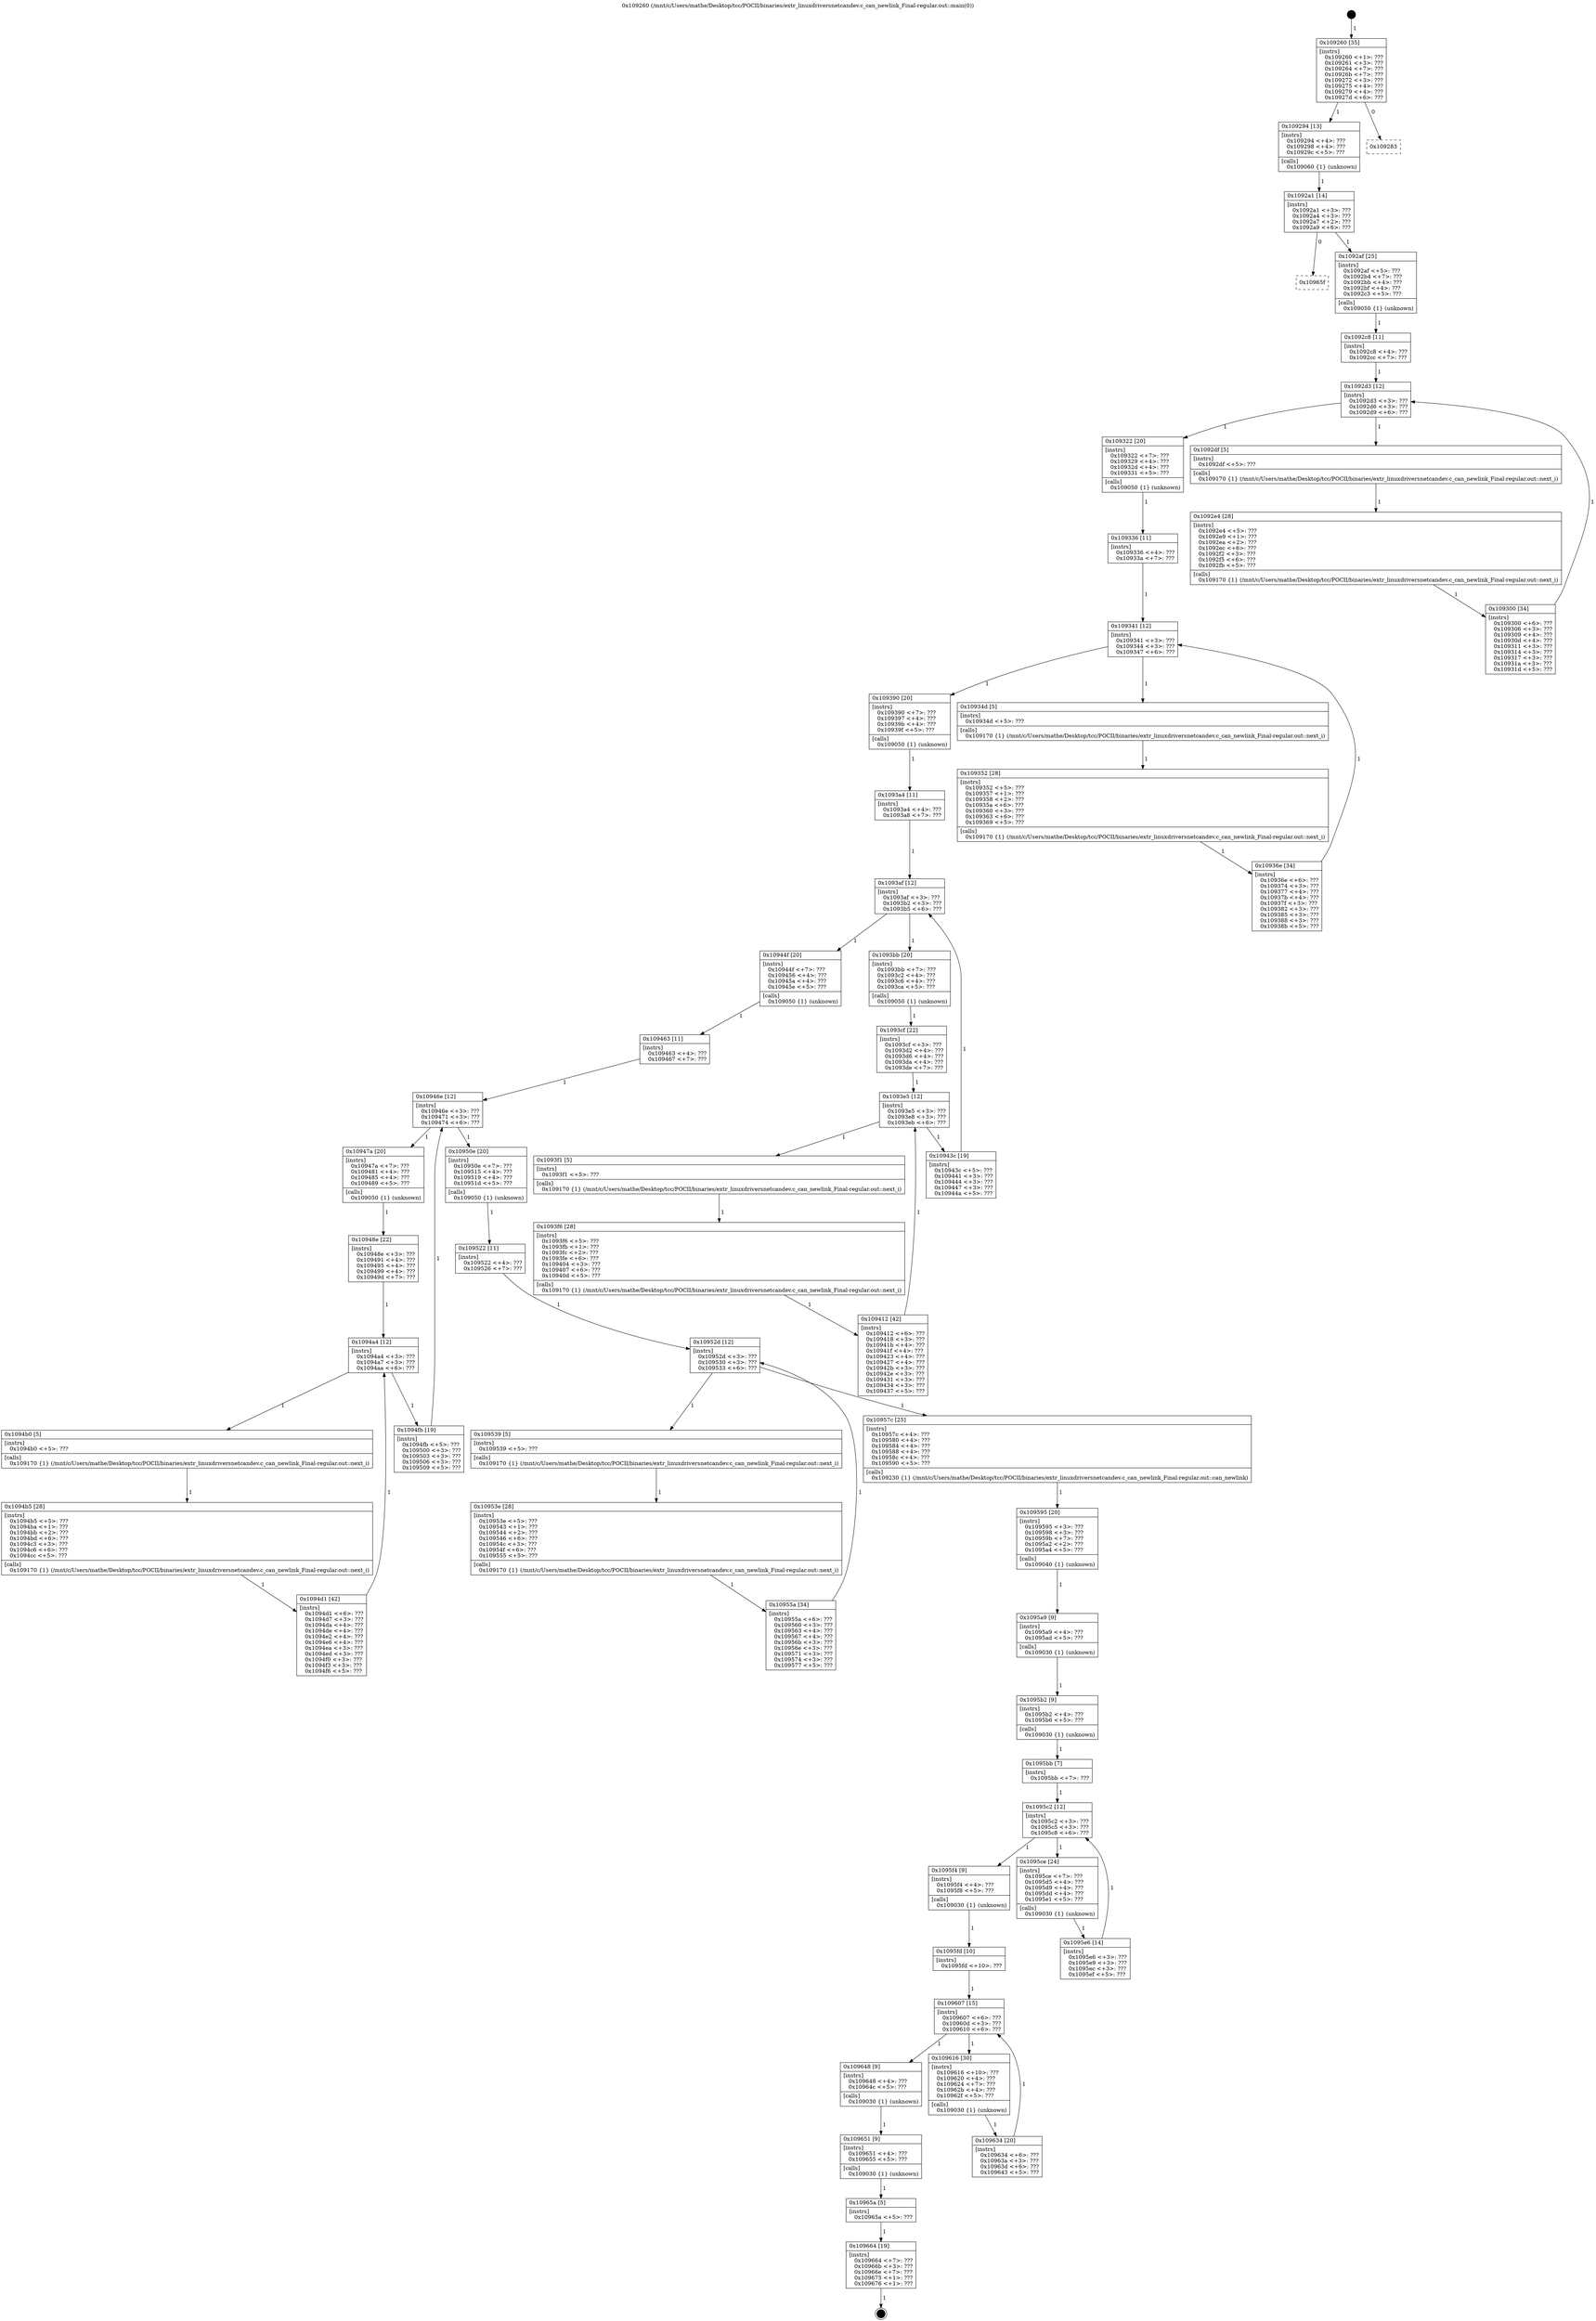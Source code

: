 digraph "0x109260" {
  label = "0x109260 (/mnt/c/Users/mathe/Desktop/tcc/POCII/binaries/extr_linuxdriversnetcandev.c_can_newlink_Final-regular.out::main(0))"
  labelloc = "t"
  node[shape=record]

  Entry [label="",width=0.3,height=0.3,shape=circle,fillcolor=black,style=filled]
  "0x109260" [label="{
     0x109260 [35]\l
     | [instrs]\l
     &nbsp;&nbsp;0x109260 \<+1\>: ???\l
     &nbsp;&nbsp;0x109261 \<+3\>: ???\l
     &nbsp;&nbsp;0x109264 \<+7\>: ???\l
     &nbsp;&nbsp;0x10926b \<+7\>: ???\l
     &nbsp;&nbsp;0x109272 \<+3\>: ???\l
     &nbsp;&nbsp;0x109275 \<+4\>: ???\l
     &nbsp;&nbsp;0x109279 \<+4\>: ???\l
     &nbsp;&nbsp;0x10927d \<+6\>: ???\l
  }"]
  "0x109294" [label="{
     0x109294 [13]\l
     | [instrs]\l
     &nbsp;&nbsp;0x109294 \<+4\>: ???\l
     &nbsp;&nbsp;0x109298 \<+4\>: ???\l
     &nbsp;&nbsp;0x10929c \<+5\>: ???\l
     | [calls]\l
     &nbsp;&nbsp;0x109060 \{1\} (unknown)\l
  }"]
  "0x109283" [label="{
     0x109283\l
  }", style=dashed]
  "0x1092a1" [label="{
     0x1092a1 [14]\l
     | [instrs]\l
     &nbsp;&nbsp;0x1092a1 \<+3\>: ???\l
     &nbsp;&nbsp;0x1092a4 \<+3\>: ???\l
     &nbsp;&nbsp;0x1092a7 \<+2\>: ???\l
     &nbsp;&nbsp;0x1092a9 \<+6\>: ???\l
  }"]
  "0x10965f" [label="{
     0x10965f\l
  }", style=dashed]
  "0x1092af" [label="{
     0x1092af [25]\l
     | [instrs]\l
     &nbsp;&nbsp;0x1092af \<+5\>: ???\l
     &nbsp;&nbsp;0x1092b4 \<+7\>: ???\l
     &nbsp;&nbsp;0x1092bb \<+4\>: ???\l
     &nbsp;&nbsp;0x1092bf \<+4\>: ???\l
     &nbsp;&nbsp;0x1092c3 \<+5\>: ???\l
     | [calls]\l
     &nbsp;&nbsp;0x109050 \{1\} (unknown)\l
  }"]
  Exit [label="",width=0.3,height=0.3,shape=circle,fillcolor=black,style=filled,peripheries=2]
  "0x1092d3" [label="{
     0x1092d3 [12]\l
     | [instrs]\l
     &nbsp;&nbsp;0x1092d3 \<+3\>: ???\l
     &nbsp;&nbsp;0x1092d6 \<+3\>: ???\l
     &nbsp;&nbsp;0x1092d9 \<+6\>: ???\l
  }"]
  "0x109322" [label="{
     0x109322 [20]\l
     | [instrs]\l
     &nbsp;&nbsp;0x109322 \<+7\>: ???\l
     &nbsp;&nbsp;0x109329 \<+4\>: ???\l
     &nbsp;&nbsp;0x10932d \<+4\>: ???\l
     &nbsp;&nbsp;0x109331 \<+5\>: ???\l
     | [calls]\l
     &nbsp;&nbsp;0x109050 \{1\} (unknown)\l
  }"]
  "0x1092df" [label="{
     0x1092df [5]\l
     | [instrs]\l
     &nbsp;&nbsp;0x1092df \<+5\>: ???\l
     | [calls]\l
     &nbsp;&nbsp;0x109170 \{1\} (/mnt/c/Users/mathe/Desktop/tcc/POCII/binaries/extr_linuxdriversnetcandev.c_can_newlink_Final-regular.out::next_i)\l
  }"]
  "0x1092e4" [label="{
     0x1092e4 [28]\l
     | [instrs]\l
     &nbsp;&nbsp;0x1092e4 \<+5\>: ???\l
     &nbsp;&nbsp;0x1092e9 \<+1\>: ???\l
     &nbsp;&nbsp;0x1092ea \<+2\>: ???\l
     &nbsp;&nbsp;0x1092ec \<+6\>: ???\l
     &nbsp;&nbsp;0x1092f2 \<+3\>: ???\l
     &nbsp;&nbsp;0x1092f5 \<+6\>: ???\l
     &nbsp;&nbsp;0x1092fb \<+5\>: ???\l
     | [calls]\l
     &nbsp;&nbsp;0x109170 \{1\} (/mnt/c/Users/mathe/Desktop/tcc/POCII/binaries/extr_linuxdriversnetcandev.c_can_newlink_Final-regular.out::next_i)\l
  }"]
  "0x109300" [label="{
     0x109300 [34]\l
     | [instrs]\l
     &nbsp;&nbsp;0x109300 \<+6\>: ???\l
     &nbsp;&nbsp;0x109306 \<+3\>: ???\l
     &nbsp;&nbsp;0x109309 \<+4\>: ???\l
     &nbsp;&nbsp;0x10930d \<+4\>: ???\l
     &nbsp;&nbsp;0x109311 \<+3\>: ???\l
     &nbsp;&nbsp;0x109314 \<+3\>: ???\l
     &nbsp;&nbsp;0x109317 \<+3\>: ???\l
     &nbsp;&nbsp;0x10931a \<+3\>: ???\l
     &nbsp;&nbsp;0x10931d \<+5\>: ???\l
  }"]
  "0x1092c8" [label="{
     0x1092c8 [11]\l
     | [instrs]\l
     &nbsp;&nbsp;0x1092c8 \<+4\>: ???\l
     &nbsp;&nbsp;0x1092cc \<+7\>: ???\l
  }"]
  "0x109341" [label="{
     0x109341 [12]\l
     | [instrs]\l
     &nbsp;&nbsp;0x109341 \<+3\>: ???\l
     &nbsp;&nbsp;0x109344 \<+3\>: ???\l
     &nbsp;&nbsp;0x109347 \<+6\>: ???\l
  }"]
  "0x109390" [label="{
     0x109390 [20]\l
     | [instrs]\l
     &nbsp;&nbsp;0x109390 \<+7\>: ???\l
     &nbsp;&nbsp;0x109397 \<+4\>: ???\l
     &nbsp;&nbsp;0x10939b \<+4\>: ???\l
     &nbsp;&nbsp;0x10939f \<+5\>: ???\l
     | [calls]\l
     &nbsp;&nbsp;0x109050 \{1\} (unknown)\l
  }"]
  "0x10934d" [label="{
     0x10934d [5]\l
     | [instrs]\l
     &nbsp;&nbsp;0x10934d \<+5\>: ???\l
     | [calls]\l
     &nbsp;&nbsp;0x109170 \{1\} (/mnt/c/Users/mathe/Desktop/tcc/POCII/binaries/extr_linuxdriversnetcandev.c_can_newlink_Final-regular.out::next_i)\l
  }"]
  "0x109352" [label="{
     0x109352 [28]\l
     | [instrs]\l
     &nbsp;&nbsp;0x109352 \<+5\>: ???\l
     &nbsp;&nbsp;0x109357 \<+1\>: ???\l
     &nbsp;&nbsp;0x109358 \<+2\>: ???\l
     &nbsp;&nbsp;0x10935a \<+6\>: ???\l
     &nbsp;&nbsp;0x109360 \<+3\>: ???\l
     &nbsp;&nbsp;0x109363 \<+6\>: ???\l
     &nbsp;&nbsp;0x109369 \<+5\>: ???\l
     | [calls]\l
     &nbsp;&nbsp;0x109170 \{1\} (/mnt/c/Users/mathe/Desktop/tcc/POCII/binaries/extr_linuxdriversnetcandev.c_can_newlink_Final-regular.out::next_i)\l
  }"]
  "0x10936e" [label="{
     0x10936e [34]\l
     | [instrs]\l
     &nbsp;&nbsp;0x10936e \<+6\>: ???\l
     &nbsp;&nbsp;0x109374 \<+3\>: ???\l
     &nbsp;&nbsp;0x109377 \<+4\>: ???\l
     &nbsp;&nbsp;0x10937b \<+4\>: ???\l
     &nbsp;&nbsp;0x10937f \<+3\>: ???\l
     &nbsp;&nbsp;0x109382 \<+3\>: ???\l
     &nbsp;&nbsp;0x109385 \<+3\>: ???\l
     &nbsp;&nbsp;0x109388 \<+3\>: ???\l
     &nbsp;&nbsp;0x10938b \<+5\>: ???\l
  }"]
  "0x109336" [label="{
     0x109336 [11]\l
     | [instrs]\l
     &nbsp;&nbsp;0x109336 \<+4\>: ???\l
     &nbsp;&nbsp;0x10933a \<+7\>: ???\l
  }"]
  "0x1093af" [label="{
     0x1093af [12]\l
     | [instrs]\l
     &nbsp;&nbsp;0x1093af \<+3\>: ???\l
     &nbsp;&nbsp;0x1093b2 \<+3\>: ???\l
     &nbsp;&nbsp;0x1093b5 \<+6\>: ???\l
  }"]
  "0x10944f" [label="{
     0x10944f [20]\l
     | [instrs]\l
     &nbsp;&nbsp;0x10944f \<+7\>: ???\l
     &nbsp;&nbsp;0x109456 \<+4\>: ???\l
     &nbsp;&nbsp;0x10945a \<+4\>: ???\l
     &nbsp;&nbsp;0x10945e \<+5\>: ???\l
     | [calls]\l
     &nbsp;&nbsp;0x109050 \{1\} (unknown)\l
  }"]
  "0x1093bb" [label="{
     0x1093bb [20]\l
     | [instrs]\l
     &nbsp;&nbsp;0x1093bb \<+7\>: ???\l
     &nbsp;&nbsp;0x1093c2 \<+4\>: ???\l
     &nbsp;&nbsp;0x1093c6 \<+4\>: ???\l
     &nbsp;&nbsp;0x1093ca \<+5\>: ???\l
     | [calls]\l
     &nbsp;&nbsp;0x109050 \{1\} (unknown)\l
  }"]
  "0x1093e5" [label="{
     0x1093e5 [12]\l
     | [instrs]\l
     &nbsp;&nbsp;0x1093e5 \<+3\>: ???\l
     &nbsp;&nbsp;0x1093e8 \<+3\>: ???\l
     &nbsp;&nbsp;0x1093eb \<+6\>: ???\l
  }"]
  "0x10943c" [label="{
     0x10943c [19]\l
     | [instrs]\l
     &nbsp;&nbsp;0x10943c \<+5\>: ???\l
     &nbsp;&nbsp;0x109441 \<+3\>: ???\l
     &nbsp;&nbsp;0x109444 \<+3\>: ???\l
     &nbsp;&nbsp;0x109447 \<+3\>: ???\l
     &nbsp;&nbsp;0x10944a \<+5\>: ???\l
  }"]
  "0x1093f1" [label="{
     0x1093f1 [5]\l
     | [instrs]\l
     &nbsp;&nbsp;0x1093f1 \<+5\>: ???\l
     | [calls]\l
     &nbsp;&nbsp;0x109170 \{1\} (/mnt/c/Users/mathe/Desktop/tcc/POCII/binaries/extr_linuxdriversnetcandev.c_can_newlink_Final-regular.out::next_i)\l
  }"]
  "0x1093f6" [label="{
     0x1093f6 [28]\l
     | [instrs]\l
     &nbsp;&nbsp;0x1093f6 \<+5\>: ???\l
     &nbsp;&nbsp;0x1093fb \<+1\>: ???\l
     &nbsp;&nbsp;0x1093fc \<+2\>: ???\l
     &nbsp;&nbsp;0x1093fe \<+6\>: ???\l
     &nbsp;&nbsp;0x109404 \<+3\>: ???\l
     &nbsp;&nbsp;0x109407 \<+6\>: ???\l
     &nbsp;&nbsp;0x10940d \<+5\>: ???\l
     | [calls]\l
     &nbsp;&nbsp;0x109170 \{1\} (/mnt/c/Users/mathe/Desktop/tcc/POCII/binaries/extr_linuxdriversnetcandev.c_can_newlink_Final-regular.out::next_i)\l
  }"]
  "0x109412" [label="{
     0x109412 [42]\l
     | [instrs]\l
     &nbsp;&nbsp;0x109412 \<+6\>: ???\l
     &nbsp;&nbsp;0x109418 \<+3\>: ???\l
     &nbsp;&nbsp;0x10941b \<+4\>: ???\l
     &nbsp;&nbsp;0x10941f \<+4\>: ???\l
     &nbsp;&nbsp;0x109423 \<+4\>: ???\l
     &nbsp;&nbsp;0x109427 \<+4\>: ???\l
     &nbsp;&nbsp;0x10942b \<+3\>: ???\l
     &nbsp;&nbsp;0x10942e \<+3\>: ???\l
     &nbsp;&nbsp;0x109431 \<+3\>: ???\l
     &nbsp;&nbsp;0x109434 \<+3\>: ???\l
     &nbsp;&nbsp;0x109437 \<+5\>: ???\l
  }"]
  "0x1093cf" [label="{
     0x1093cf [22]\l
     | [instrs]\l
     &nbsp;&nbsp;0x1093cf \<+3\>: ???\l
     &nbsp;&nbsp;0x1093d2 \<+4\>: ???\l
     &nbsp;&nbsp;0x1093d6 \<+4\>: ???\l
     &nbsp;&nbsp;0x1093da \<+4\>: ???\l
     &nbsp;&nbsp;0x1093de \<+7\>: ???\l
  }"]
  "0x109664" [label="{
     0x109664 [19]\l
     | [instrs]\l
     &nbsp;&nbsp;0x109664 \<+7\>: ???\l
     &nbsp;&nbsp;0x10966b \<+3\>: ???\l
     &nbsp;&nbsp;0x10966e \<+7\>: ???\l
     &nbsp;&nbsp;0x109675 \<+1\>: ???\l
     &nbsp;&nbsp;0x109676 \<+1\>: ???\l
  }"]
  "0x1093a4" [label="{
     0x1093a4 [11]\l
     | [instrs]\l
     &nbsp;&nbsp;0x1093a4 \<+4\>: ???\l
     &nbsp;&nbsp;0x1093a8 \<+7\>: ???\l
  }"]
  "0x10946e" [label="{
     0x10946e [12]\l
     | [instrs]\l
     &nbsp;&nbsp;0x10946e \<+3\>: ???\l
     &nbsp;&nbsp;0x109471 \<+3\>: ???\l
     &nbsp;&nbsp;0x109474 \<+6\>: ???\l
  }"]
  "0x10950e" [label="{
     0x10950e [20]\l
     | [instrs]\l
     &nbsp;&nbsp;0x10950e \<+7\>: ???\l
     &nbsp;&nbsp;0x109515 \<+4\>: ???\l
     &nbsp;&nbsp;0x109519 \<+4\>: ???\l
     &nbsp;&nbsp;0x10951d \<+5\>: ???\l
     | [calls]\l
     &nbsp;&nbsp;0x109050 \{1\} (unknown)\l
  }"]
  "0x10947a" [label="{
     0x10947a [20]\l
     | [instrs]\l
     &nbsp;&nbsp;0x10947a \<+7\>: ???\l
     &nbsp;&nbsp;0x109481 \<+4\>: ???\l
     &nbsp;&nbsp;0x109485 \<+4\>: ???\l
     &nbsp;&nbsp;0x109489 \<+5\>: ???\l
     | [calls]\l
     &nbsp;&nbsp;0x109050 \{1\} (unknown)\l
  }"]
  "0x1094a4" [label="{
     0x1094a4 [12]\l
     | [instrs]\l
     &nbsp;&nbsp;0x1094a4 \<+3\>: ???\l
     &nbsp;&nbsp;0x1094a7 \<+3\>: ???\l
     &nbsp;&nbsp;0x1094aa \<+6\>: ???\l
  }"]
  "0x1094fb" [label="{
     0x1094fb [19]\l
     | [instrs]\l
     &nbsp;&nbsp;0x1094fb \<+5\>: ???\l
     &nbsp;&nbsp;0x109500 \<+3\>: ???\l
     &nbsp;&nbsp;0x109503 \<+3\>: ???\l
     &nbsp;&nbsp;0x109506 \<+3\>: ???\l
     &nbsp;&nbsp;0x109509 \<+5\>: ???\l
  }"]
  "0x1094b0" [label="{
     0x1094b0 [5]\l
     | [instrs]\l
     &nbsp;&nbsp;0x1094b0 \<+5\>: ???\l
     | [calls]\l
     &nbsp;&nbsp;0x109170 \{1\} (/mnt/c/Users/mathe/Desktop/tcc/POCII/binaries/extr_linuxdriversnetcandev.c_can_newlink_Final-regular.out::next_i)\l
  }"]
  "0x1094b5" [label="{
     0x1094b5 [28]\l
     | [instrs]\l
     &nbsp;&nbsp;0x1094b5 \<+5\>: ???\l
     &nbsp;&nbsp;0x1094ba \<+1\>: ???\l
     &nbsp;&nbsp;0x1094bb \<+2\>: ???\l
     &nbsp;&nbsp;0x1094bd \<+6\>: ???\l
     &nbsp;&nbsp;0x1094c3 \<+3\>: ???\l
     &nbsp;&nbsp;0x1094c6 \<+6\>: ???\l
     &nbsp;&nbsp;0x1094cc \<+5\>: ???\l
     | [calls]\l
     &nbsp;&nbsp;0x109170 \{1\} (/mnt/c/Users/mathe/Desktop/tcc/POCII/binaries/extr_linuxdriversnetcandev.c_can_newlink_Final-regular.out::next_i)\l
  }"]
  "0x1094d1" [label="{
     0x1094d1 [42]\l
     | [instrs]\l
     &nbsp;&nbsp;0x1094d1 \<+6\>: ???\l
     &nbsp;&nbsp;0x1094d7 \<+3\>: ???\l
     &nbsp;&nbsp;0x1094da \<+4\>: ???\l
     &nbsp;&nbsp;0x1094de \<+4\>: ???\l
     &nbsp;&nbsp;0x1094e2 \<+4\>: ???\l
     &nbsp;&nbsp;0x1094e6 \<+4\>: ???\l
     &nbsp;&nbsp;0x1094ea \<+3\>: ???\l
     &nbsp;&nbsp;0x1094ed \<+3\>: ???\l
     &nbsp;&nbsp;0x1094f0 \<+3\>: ???\l
     &nbsp;&nbsp;0x1094f3 \<+3\>: ???\l
     &nbsp;&nbsp;0x1094f6 \<+5\>: ???\l
  }"]
  "0x10948e" [label="{
     0x10948e [22]\l
     | [instrs]\l
     &nbsp;&nbsp;0x10948e \<+3\>: ???\l
     &nbsp;&nbsp;0x109491 \<+4\>: ???\l
     &nbsp;&nbsp;0x109495 \<+4\>: ???\l
     &nbsp;&nbsp;0x109499 \<+4\>: ???\l
     &nbsp;&nbsp;0x10949d \<+7\>: ???\l
  }"]
  "0x10965a" [label="{
     0x10965a [5]\l
     | [instrs]\l
     &nbsp;&nbsp;0x10965a \<+5\>: ???\l
  }"]
  "0x109463" [label="{
     0x109463 [11]\l
     | [instrs]\l
     &nbsp;&nbsp;0x109463 \<+4\>: ???\l
     &nbsp;&nbsp;0x109467 \<+7\>: ???\l
  }"]
  "0x10952d" [label="{
     0x10952d [12]\l
     | [instrs]\l
     &nbsp;&nbsp;0x10952d \<+3\>: ???\l
     &nbsp;&nbsp;0x109530 \<+3\>: ???\l
     &nbsp;&nbsp;0x109533 \<+6\>: ???\l
  }"]
  "0x10957c" [label="{
     0x10957c [25]\l
     | [instrs]\l
     &nbsp;&nbsp;0x10957c \<+4\>: ???\l
     &nbsp;&nbsp;0x109580 \<+4\>: ???\l
     &nbsp;&nbsp;0x109584 \<+4\>: ???\l
     &nbsp;&nbsp;0x109588 \<+4\>: ???\l
     &nbsp;&nbsp;0x10958c \<+4\>: ???\l
     &nbsp;&nbsp;0x109590 \<+5\>: ???\l
     | [calls]\l
     &nbsp;&nbsp;0x109230 \{1\} (/mnt/c/Users/mathe/Desktop/tcc/POCII/binaries/extr_linuxdriversnetcandev.c_can_newlink_Final-regular.out::can_newlink)\l
  }"]
  "0x109539" [label="{
     0x109539 [5]\l
     | [instrs]\l
     &nbsp;&nbsp;0x109539 \<+5\>: ???\l
     | [calls]\l
     &nbsp;&nbsp;0x109170 \{1\} (/mnt/c/Users/mathe/Desktop/tcc/POCII/binaries/extr_linuxdriversnetcandev.c_can_newlink_Final-regular.out::next_i)\l
  }"]
  "0x10953e" [label="{
     0x10953e [28]\l
     | [instrs]\l
     &nbsp;&nbsp;0x10953e \<+5\>: ???\l
     &nbsp;&nbsp;0x109543 \<+1\>: ???\l
     &nbsp;&nbsp;0x109544 \<+2\>: ???\l
     &nbsp;&nbsp;0x109546 \<+6\>: ???\l
     &nbsp;&nbsp;0x10954c \<+3\>: ???\l
     &nbsp;&nbsp;0x10954f \<+6\>: ???\l
     &nbsp;&nbsp;0x109555 \<+5\>: ???\l
     | [calls]\l
     &nbsp;&nbsp;0x109170 \{1\} (/mnt/c/Users/mathe/Desktop/tcc/POCII/binaries/extr_linuxdriversnetcandev.c_can_newlink_Final-regular.out::next_i)\l
  }"]
  "0x10955a" [label="{
     0x10955a [34]\l
     | [instrs]\l
     &nbsp;&nbsp;0x10955a \<+6\>: ???\l
     &nbsp;&nbsp;0x109560 \<+3\>: ???\l
     &nbsp;&nbsp;0x109563 \<+4\>: ???\l
     &nbsp;&nbsp;0x109567 \<+4\>: ???\l
     &nbsp;&nbsp;0x10956b \<+3\>: ???\l
     &nbsp;&nbsp;0x10956e \<+3\>: ???\l
     &nbsp;&nbsp;0x109571 \<+3\>: ???\l
     &nbsp;&nbsp;0x109574 \<+3\>: ???\l
     &nbsp;&nbsp;0x109577 \<+5\>: ???\l
  }"]
  "0x109522" [label="{
     0x109522 [11]\l
     | [instrs]\l
     &nbsp;&nbsp;0x109522 \<+4\>: ???\l
     &nbsp;&nbsp;0x109526 \<+7\>: ???\l
  }"]
  "0x109595" [label="{
     0x109595 [20]\l
     | [instrs]\l
     &nbsp;&nbsp;0x109595 \<+3\>: ???\l
     &nbsp;&nbsp;0x109598 \<+3\>: ???\l
     &nbsp;&nbsp;0x10959b \<+7\>: ???\l
     &nbsp;&nbsp;0x1095a2 \<+2\>: ???\l
     &nbsp;&nbsp;0x1095a4 \<+5\>: ???\l
     | [calls]\l
     &nbsp;&nbsp;0x109040 \{1\} (unknown)\l
  }"]
  "0x1095a9" [label="{
     0x1095a9 [9]\l
     | [instrs]\l
     &nbsp;&nbsp;0x1095a9 \<+4\>: ???\l
     &nbsp;&nbsp;0x1095ad \<+5\>: ???\l
     | [calls]\l
     &nbsp;&nbsp;0x109030 \{1\} (unknown)\l
  }"]
  "0x1095b2" [label="{
     0x1095b2 [9]\l
     | [instrs]\l
     &nbsp;&nbsp;0x1095b2 \<+4\>: ???\l
     &nbsp;&nbsp;0x1095b6 \<+5\>: ???\l
     | [calls]\l
     &nbsp;&nbsp;0x109030 \{1\} (unknown)\l
  }"]
  "0x1095c2" [label="{
     0x1095c2 [12]\l
     | [instrs]\l
     &nbsp;&nbsp;0x1095c2 \<+3\>: ???\l
     &nbsp;&nbsp;0x1095c5 \<+3\>: ???\l
     &nbsp;&nbsp;0x1095c8 \<+6\>: ???\l
  }"]
  "0x1095f4" [label="{
     0x1095f4 [9]\l
     | [instrs]\l
     &nbsp;&nbsp;0x1095f4 \<+4\>: ???\l
     &nbsp;&nbsp;0x1095f8 \<+5\>: ???\l
     | [calls]\l
     &nbsp;&nbsp;0x109030 \{1\} (unknown)\l
  }"]
  "0x1095ce" [label="{
     0x1095ce [24]\l
     | [instrs]\l
     &nbsp;&nbsp;0x1095ce \<+7\>: ???\l
     &nbsp;&nbsp;0x1095d5 \<+4\>: ???\l
     &nbsp;&nbsp;0x1095d9 \<+4\>: ???\l
     &nbsp;&nbsp;0x1095dd \<+4\>: ???\l
     &nbsp;&nbsp;0x1095e1 \<+5\>: ???\l
     | [calls]\l
     &nbsp;&nbsp;0x109030 \{1\} (unknown)\l
  }"]
  "0x1095e6" [label="{
     0x1095e6 [14]\l
     | [instrs]\l
     &nbsp;&nbsp;0x1095e6 \<+3\>: ???\l
     &nbsp;&nbsp;0x1095e9 \<+3\>: ???\l
     &nbsp;&nbsp;0x1095ec \<+3\>: ???\l
     &nbsp;&nbsp;0x1095ef \<+5\>: ???\l
  }"]
  "0x1095bb" [label="{
     0x1095bb [7]\l
     | [instrs]\l
     &nbsp;&nbsp;0x1095bb \<+7\>: ???\l
  }"]
  "0x109607" [label="{
     0x109607 [15]\l
     | [instrs]\l
     &nbsp;&nbsp;0x109607 \<+6\>: ???\l
     &nbsp;&nbsp;0x10960d \<+3\>: ???\l
     &nbsp;&nbsp;0x109610 \<+6\>: ???\l
  }"]
  "0x109648" [label="{
     0x109648 [9]\l
     | [instrs]\l
     &nbsp;&nbsp;0x109648 \<+4\>: ???\l
     &nbsp;&nbsp;0x10964c \<+5\>: ???\l
     | [calls]\l
     &nbsp;&nbsp;0x109030 \{1\} (unknown)\l
  }"]
  "0x109616" [label="{
     0x109616 [30]\l
     | [instrs]\l
     &nbsp;&nbsp;0x109616 \<+10\>: ???\l
     &nbsp;&nbsp;0x109620 \<+4\>: ???\l
     &nbsp;&nbsp;0x109624 \<+7\>: ???\l
     &nbsp;&nbsp;0x10962b \<+4\>: ???\l
     &nbsp;&nbsp;0x10962f \<+5\>: ???\l
     | [calls]\l
     &nbsp;&nbsp;0x109030 \{1\} (unknown)\l
  }"]
  "0x109634" [label="{
     0x109634 [20]\l
     | [instrs]\l
     &nbsp;&nbsp;0x109634 \<+6\>: ???\l
     &nbsp;&nbsp;0x10963a \<+3\>: ???\l
     &nbsp;&nbsp;0x10963d \<+6\>: ???\l
     &nbsp;&nbsp;0x109643 \<+5\>: ???\l
  }"]
  "0x1095fd" [label="{
     0x1095fd [10]\l
     | [instrs]\l
     &nbsp;&nbsp;0x1095fd \<+10\>: ???\l
  }"]
  "0x109651" [label="{
     0x109651 [9]\l
     | [instrs]\l
     &nbsp;&nbsp;0x109651 \<+4\>: ???\l
     &nbsp;&nbsp;0x109655 \<+5\>: ???\l
     | [calls]\l
     &nbsp;&nbsp;0x109030 \{1\} (unknown)\l
  }"]
  Entry -> "0x109260" [label=" 1"]
  "0x109260" -> "0x109294" [label=" 1"]
  "0x109260" -> "0x109283" [label=" 0"]
  "0x109294" -> "0x1092a1" [label=" 1"]
  "0x1092a1" -> "0x10965f" [label=" 0"]
  "0x1092a1" -> "0x1092af" [label=" 1"]
  "0x109664" -> Exit [label=" 1"]
  "0x1092af" -> "0x1092c8" [label=" 1"]
  "0x1092d3" -> "0x109322" [label=" 1"]
  "0x1092d3" -> "0x1092df" [label=" 1"]
  "0x1092df" -> "0x1092e4" [label=" 1"]
  "0x1092e4" -> "0x109300" [label=" 1"]
  "0x1092c8" -> "0x1092d3" [label=" 1"]
  "0x109300" -> "0x1092d3" [label=" 1"]
  "0x109322" -> "0x109336" [label=" 1"]
  "0x109341" -> "0x109390" [label=" 1"]
  "0x109341" -> "0x10934d" [label=" 1"]
  "0x10934d" -> "0x109352" [label=" 1"]
  "0x109352" -> "0x10936e" [label=" 1"]
  "0x109336" -> "0x109341" [label=" 1"]
  "0x10936e" -> "0x109341" [label=" 1"]
  "0x109390" -> "0x1093a4" [label=" 1"]
  "0x1093af" -> "0x10944f" [label=" 1"]
  "0x1093af" -> "0x1093bb" [label=" 1"]
  "0x1093bb" -> "0x1093cf" [label=" 1"]
  "0x1093e5" -> "0x10943c" [label=" 1"]
  "0x1093e5" -> "0x1093f1" [label=" 1"]
  "0x1093f1" -> "0x1093f6" [label=" 1"]
  "0x1093f6" -> "0x109412" [label=" 1"]
  "0x1093cf" -> "0x1093e5" [label=" 1"]
  "0x109412" -> "0x1093e5" [label=" 1"]
  "0x10965a" -> "0x109664" [label=" 1"]
  "0x1093a4" -> "0x1093af" [label=" 1"]
  "0x10943c" -> "0x1093af" [label=" 1"]
  "0x10944f" -> "0x109463" [label=" 1"]
  "0x10946e" -> "0x10950e" [label=" 1"]
  "0x10946e" -> "0x10947a" [label=" 1"]
  "0x10947a" -> "0x10948e" [label=" 1"]
  "0x1094a4" -> "0x1094fb" [label=" 1"]
  "0x1094a4" -> "0x1094b0" [label=" 1"]
  "0x1094b0" -> "0x1094b5" [label=" 1"]
  "0x1094b5" -> "0x1094d1" [label=" 1"]
  "0x10948e" -> "0x1094a4" [label=" 1"]
  "0x1094d1" -> "0x1094a4" [label=" 1"]
  "0x109651" -> "0x10965a" [label=" 1"]
  "0x109463" -> "0x10946e" [label=" 1"]
  "0x1094fb" -> "0x10946e" [label=" 1"]
  "0x10950e" -> "0x109522" [label=" 1"]
  "0x10952d" -> "0x10957c" [label=" 1"]
  "0x10952d" -> "0x109539" [label=" 1"]
  "0x109539" -> "0x10953e" [label=" 1"]
  "0x10953e" -> "0x10955a" [label=" 1"]
  "0x109522" -> "0x10952d" [label=" 1"]
  "0x10955a" -> "0x10952d" [label=" 1"]
  "0x10957c" -> "0x109595" [label=" 1"]
  "0x109595" -> "0x1095a9" [label=" 1"]
  "0x1095a9" -> "0x1095b2" [label=" 1"]
  "0x1095b2" -> "0x1095bb" [label=" 1"]
  "0x1095c2" -> "0x1095f4" [label=" 1"]
  "0x1095c2" -> "0x1095ce" [label=" 1"]
  "0x1095ce" -> "0x1095e6" [label=" 1"]
  "0x1095bb" -> "0x1095c2" [label=" 1"]
  "0x1095e6" -> "0x1095c2" [label=" 1"]
  "0x1095f4" -> "0x1095fd" [label=" 1"]
  "0x109607" -> "0x109648" [label=" 1"]
  "0x109607" -> "0x109616" [label=" 1"]
  "0x109616" -> "0x109634" [label=" 1"]
  "0x1095fd" -> "0x109607" [label=" 1"]
  "0x109634" -> "0x109607" [label=" 1"]
  "0x109648" -> "0x109651" [label=" 1"]
}
